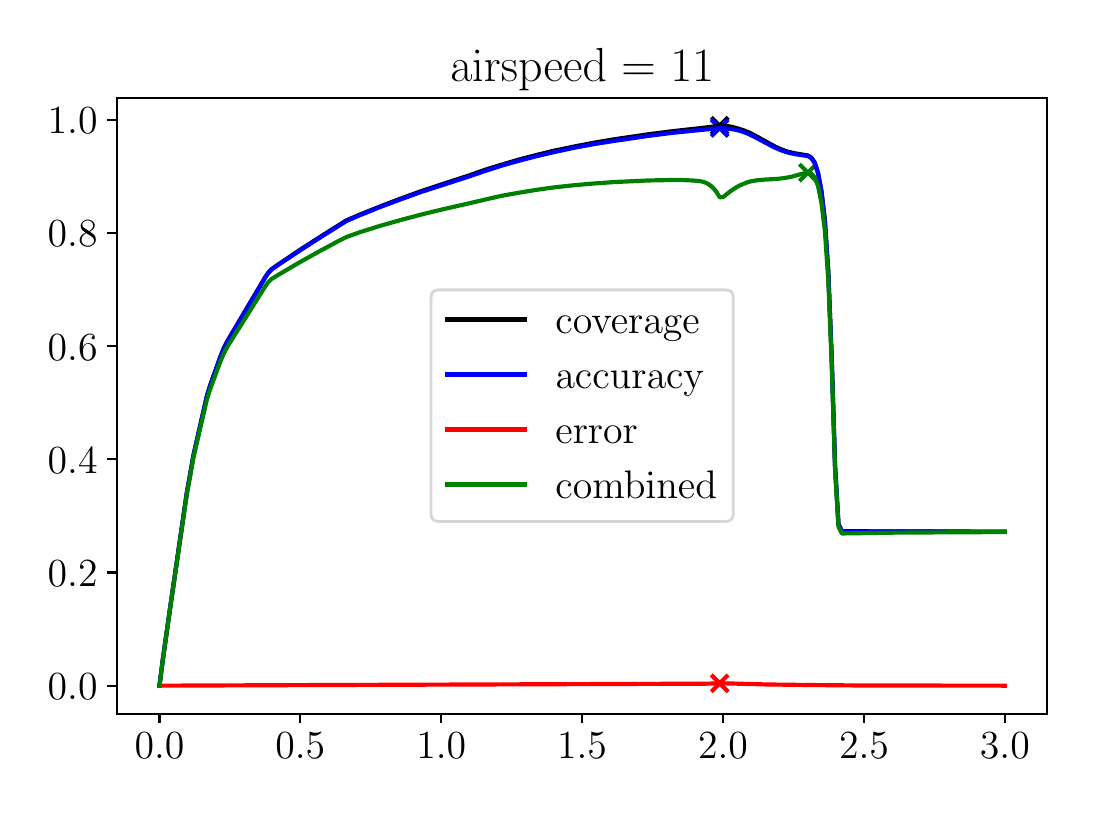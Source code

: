 \begingroup%
\makeatletter%
\begin{pgfpicture}%
\pgfpathrectangle{\pgfpointorigin}{\pgfqpoint{5.197in}{3.805in}}%
\pgfusepath{use as bounding box, clip}%
\begin{pgfscope}%
\pgfsetbuttcap%
\pgfsetmiterjoin%
\definecolor{currentfill}{rgb}{1.0,1.0,1.0}%
\pgfsetfillcolor{currentfill}%
\pgfsetlinewidth{0.0pt}%
\definecolor{currentstroke}{rgb}{1.0,1.0,1.0}%
\pgfsetstrokecolor{currentstroke}%
\pgfsetdash{}{0pt}%
\pgfpathmoveto{\pgfqpoint{0.0in}{0.0in}}%
\pgfpathlineto{\pgfqpoint{5.197in}{0.0in}}%
\pgfpathlineto{\pgfqpoint{5.197in}{3.805in}}%
\pgfpathlineto{\pgfqpoint{0.0in}{3.805in}}%
\pgfpathclose%
\pgfusepath{fill}%
\end{pgfscope}%
\begin{pgfscope}%
\pgfsetbuttcap%
\pgfsetmiterjoin%
\definecolor{currentfill}{rgb}{1.0,1.0,1.0}%
\pgfsetfillcolor{currentfill}%
\pgfsetlinewidth{0.0pt}%
\definecolor{currentstroke}{rgb}{0.0,0.0,0.0}%
\pgfsetstrokecolor{currentstroke}%
\pgfsetstrokeopacity{0.0}%
\pgfsetdash{}{0pt}%
\pgfpathmoveto{\pgfqpoint{0.447in}{0.375in}}%
\pgfpathlineto{\pgfqpoint{5.097in}{0.375in}}%
\pgfpathlineto{\pgfqpoint{5.097in}{3.455in}}%
\pgfpathlineto{\pgfqpoint{0.447in}{3.455in}}%
\pgfpathclose%
\pgfusepath{fill}%
\end{pgfscope}%
\begin{pgfscope}%
\pgfpathrectangle{\pgfqpoint{0.447in}{0.375in}}{\pgfqpoint{4.65in}{3.08in}}%
\pgfusepath{clip}%
\pgfsetbuttcap%
\pgfsetroundjoin%
\definecolor{currentfill}{rgb}{0.0,0.0,0.0}%
\pgfsetfillcolor{currentfill}%
\pgfsetlinewidth{1.506pt}%
\definecolor{currentstroke}{rgb}{0.0,0.0,0.0}%
\pgfsetstrokecolor{currentstroke}%
\pgfsetdash{}{0pt}%
\pgfsys@defobject{currentmarker}{\pgfqpoint{-0.042in}{-0.042in}}{\pgfqpoint{0.042in}{0.042in}}{%
\pgfpathmoveto{\pgfqpoint{-0.042in}{-0.042in}}%
\pgfpathlineto{\pgfqpoint{0.042in}{0.042in}}%
\pgfpathmoveto{\pgfqpoint{-0.042in}{0.042in}}%
\pgfpathlineto{\pgfqpoint{0.042in}{-0.042in}}%
\pgfusepath{stroke,fill}%
}%
\begin{pgfscope}%
\pgfsys@transformshift{3.46in}{3.315in}%
\pgfsys@useobject{currentmarker}{}%
\end{pgfscope}%
\end{pgfscope}%
\begin{pgfscope}%
\pgfpathrectangle{\pgfqpoint{0.447in}{0.375in}}{\pgfqpoint{4.65in}{3.08in}}%
\pgfusepath{clip}%
\pgfsetbuttcap%
\pgfsetroundjoin%
\definecolor{currentfill}{rgb}{0.0,0.0,1.0}%
\pgfsetfillcolor{currentfill}%
\pgfsetlinewidth{1.506pt}%
\definecolor{currentstroke}{rgb}{0.0,0.0,1.0}%
\pgfsetstrokecolor{currentstroke}%
\pgfsetdash{}{0pt}%
\pgfsys@defobject{currentmarker}{\pgfqpoint{-0.042in}{-0.042in}}{\pgfqpoint{0.042in}{0.042in}}{%
\pgfpathmoveto{\pgfqpoint{-0.042in}{-0.042in}}%
\pgfpathlineto{\pgfqpoint{0.042in}{0.042in}}%
\pgfpathmoveto{\pgfqpoint{-0.042in}{0.042in}}%
\pgfpathlineto{\pgfqpoint{0.042in}{-0.042in}}%
\pgfusepath{stroke,fill}%
}%
\begin{pgfscope}%
\pgfsys@transformshift{3.46in}{3.303in}%
\pgfsys@useobject{currentmarker}{}%
\end{pgfscope}%
\end{pgfscope}%
\begin{pgfscope}%
\pgfpathrectangle{\pgfqpoint{0.447in}{0.375in}}{\pgfqpoint{4.65in}{3.08in}}%
\pgfusepath{clip}%
\pgfsetbuttcap%
\pgfsetroundjoin%
\definecolor{currentfill}{rgb}{1.0,0.0,0.0}%
\pgfsetfillcolor{currentfill}%
\pgfsetlinewidth{1.506pt}%
\definecolor{currentstroke}{rgb}{1.0,0.0,0.0}%
\pgfsetstrokecolor{currentstroke}%
\pgfsetdash{}{0pt}%
\pgfsys@defobject{currentmarker}{\pgfqpoint{-0.042in}{-0.042in}}{\pgfqpoint{0.042in}{0.042in}}{%
\pgfpathmoveto{\pgfqpoint{-0.042in}{-0.042in}}%
\pgfpathlineto{\pgfqpoint{0.042in}{0.042in}}%
\pgfpathmoveto{\pgfqpoint{-0.042in}{0.042in}}%
\pgfpathlineto{\pgfqpoint{0.042in}{-0.042in}}%
\pgfusepath{stroke,fill}%
}%
\begin{pgfscope}%
\pgfsys@transformshift{3.46in}{0.527in}%
\pgfsys@useobject{currentmarker}{}%
\end{pgfscope}%
\end{pgfscope}%
\begin{pgfscope}%
\pgfpathrectangle{\pgfqpoint{0.447in}{0.375in}}{\pgfqpoint{4.65in}{3.08in}}%
\pgfusepath{clip}%
\pgfsetbuttcap%
\pgfsetroundjoin%
\definecolor{currentfill}{rgb}{0.0,0.502,0.0}%
\pgfsetfillcolor{currentfill}%
\pgfsetlinewidth{1.506pt}%
\definecolor{currentstroke}{rgb}{0.0,0.502,0.0}%
\pgfsetstrokecolor{currentstroke}%
\pgfsetdash{}{0pt}%
\pgfsys@defobject{currentmarker}{\pgfqpoint{-0.042in}{-0.042in}}{\pgfqpoint{0.042in}{0.042in}}{%
\pgfpathmoveto{\pgfqpoint{-0.042in}{-0.042in}}%
\pgfpathlineto{\pgfqpoint{0.042in}{0.042in}}%
\pgfpathmoveto{\pgfqpoint{-0.042in}{0.042in}}%
\pgfpathlineto{\pgfqpoint{0.042in}{-0.042in}}%
\pgfusepath{stroke,fill}%
}%
\begin{pgfscope}%
\pgfsys@transformshift{3.901in}{3.08in}%
\pgfsys@useobject{currentmarker}{}%
\end{pgfscope}%
\end{pgfscope}%
\begin{pgfscope}%
\pgfsetbuttcap%
\pgfsetroundjoin%
\definecolor{currentfill}{rgb}{0.0,0.0,0.0}%
\pgfsetfillcolor{currentfill}%
\pgfsetlinewidth{0.803pt}%
\definecolor{currentstroke}{rgb}{0.0,0.0,0.0}%
\pgfsetstrokecolor{currentstroke}%
\pgfsetdash{}{0pt}%
\pgfsys@defobject{currentmarker}{\pgfqpoint{0.0in}{-0.049in}}{\pgfqpoint{0.0in}{0.0in}}{%
\pgfpathmoveto{\pgfqpoint{0.0in}{0.0in}}%
\pgfpathlineto{\pgfqpoint{0.0in}{-0.049in}}%
\pgfusepath{stroke,fill}%
}%
\begin{pgfscope}%
\pgfsys@transformshift{0.659in}{0.375in}%
\pgfsys@useobject{currentmarker}{}%
\end{pgfscope}%
\end{pgfscope}%
\begin{pgfscope}%
\definecolor{textcolor}{rgb}{0.0,0.0,0.0}%
\pgfsetstrokecolor{textcolor}%
\pgfsetfillcolor{textcolor}%
\pgftext[x=0.659in,y=0.278in,,top]{\color{textcolor}\rmfamily\fontsize{14.0}{16.8}\selectfont \(\displaystyle {0.0}\)}%
\end{pgfscope}%
\begin{pgfscope}%
\pgfsetbuttcap%
\pgfsetroundjoin%
\definecolor{currentfill}{rgb}{0.0,0.0,0.0}%
\pgfsetfillcolor{currentfill}%
\pgfsetlinewidth{0.803pt}%
\definecolor{currentstroke}{rgb}{0.0,0.0,0.0}%
\pgfsetstrokecolor{currentstroke}%
\pgfsetdash{}{0pt}%
\pgfsys@defobject{currentmarker}{\pgfqpoint{0.0in}{-0.049in}}{\pgfqpoint{0.0in}{0.0in}}{%
\pgfpathmoveto{\pgfqpoint{0.0in}{0.0in}}%
\pgfpathlineto{\pgfqpoint{0.0in}{-0.049in}}%
\pgfusepath{stroke,fill}%
}%
\begin{pgfscope}%
\pgfsys@transformshift{1.363in}{0.375in}%
\pgfsys@useobject{currentmarker}{}%
\end{pgfscope}%
\end{pgfscope}%
\begin{pgfscope}%
\definecolor{textcolor}{rgb}{0.0,0.0,0.0}%
\pgfsetstrokecolor{textcolor}%
\pgfsetfillcolor{textcolor}%
\pgftext[x=1.363in,y=0.278in,,top]{\color{textcolor}\rmfamily\fontsize{14.0}{16.8}\selectfont \(\displaystyle {0.5}\)}%
\end{pgfscope}%
\begin{pgfscope}%
\pgfsetbuttcap%
\pgfsetroundjoin%
\definecolor{currentfill}{rgb}{0.0,0.0,0.0}%
\pgfsetfillcolor{currentfill}%
\pgfsetlinewidth{0.803pt}%
\definecolor{currentstroke}{rgb}{0.0,0.0,0.0}%
\pgfsetstrokecolor{currentstroke}%
\pgfsetdash{}{0pt}%
\pgfsys@defobject{currentmarker}{\pgfqpoint{0.0in}{-0.049in}}{\pgfqpoint{0.0in}{0.0in}}{%
\pgfpathmoveto{\pgfqpoint{0.0in}{0.0in}}%
\pgfpathlineto{\pgfqpoint{0.0in}{-0.049in}}%
\pgfusepath{stroke,fill}%
}%
\begin{pgfscope}%
\pgfsys@transformshift{2.068in}{0.375in}%
\pgfsys@useobject{currentmarker}{}%
\end{pgfscope}%
\end{pgfscope}%
\begin{pgfscope}%
\definecolor{textcolor}{rgb}{0.0,0.0,0.0}%
\pgfsetstrokecolor{textcolor}%
\pgfsetfillcolor{textcolor}%
\pgftext[x=2.068in,y=0.278in,,top]{\color{textcolor}\rmfamily\fontsize{14.0}{16.8}\selectfont \(\displaystyle {1.0}\)}%
\end{pgfscope}%
\begin{pgfscope}%
\pgfsetbuttcap%
\pgfsetroundjoin%
\definecolor{currentfill}{rgb}{0.0,0.0,0.0}%
\pgfsetfillcolor{currentfill}%
\pgfsetlinewidth{0.803pt}%
\definecolor{currentstroke}{rgb}{0.0,0.0,0.0}%
\pgfsetstrokecolor{currentstroke}%
\pgfsetdash{}{0pt}%
\pgfsys@defobject{currentmarker}{\pgfqpoint{0.0in}{-0.049in}}{\pgfqpoint{0.0in}{0.0in}}{%
\pgfpathmoveto{\pgfqpoint{0.0in}{0.0in}}%
\pgfpathlineto{\pgfqpoint{0.0in}{-0.049in}}%
\pgfusepath{stroke,fill}%
}%
\begin{pgfscope}%
\pgfsys@transformshift{2.772in}{0.375in}%
\pgfsys@useobject{currentmarker}{}%
\end{pgfscope}%
\end{pgfscope}%
\begin{pgfscope}%
\definecolor{textcolor}{rgb}{0.0,0.0,0.0}%
\pgfsetstrokecolor{textcolor}%
\pgfsetfillcolor{textcolor}%
\pgftext[x=2.772in,y=0.278in,,top]{\color{textcolor}\rmfamily\fontsize{14.0}{16.8}\selectfont \(\displaystyle {1.5}\)}%
\end{pgfscope}%
\begin{pgfscope}%
\pgfsetbuttcap%
\pgfsetroundjoin%
\definecolor{currentfill}{rgb}{0.0,0.0,0.0}%
\pgfsetfillcolor{currentfill}%
\pgfsetlinewidth{0.803pt}%
\definecolor{currentstroke}{rgb}{0.0,0.0,0.0}%
\pgfsetstrokecolor{currentstroke}%
\pgfsetdash{}{0pt}%
\pgfsys@defobject{currentmarker}{\pgfqpoint{0.0in}{-0.049in}}{\pgfqpoint{0.0in}{0.0in}}{%
\pgfpathmoveto{\pgfqpoint{0.0in}{0.0in}}%
\pgfpathlineto{\pgfqpoint{0.0in}{-0.049in}}%
\pgfusepath{stroke,fill}%
}%
\begin{pgfscope}%
\pgfsys@transformshift{3.477in}{0.375in}%
\pgfsys@useobject{currentmarker}{}%
\end{pgfscope}%
\end{pgfscope}%
\begin{pgfscope}%
\definecolor{textcolor}{rgb}{0.0,0.0,0.0}%
\pgfsetstrokecolor{textcolor}%
\pgfsetfillcolor{textcolor}%
\pgftext[x=3.477in,y=0.278in,,top]{\color{textcolor}\rmfamily\fontsize{14.0}{16.8}\selectfont \(\displaystyle {2.0}\)}%
\end{pgfscope}%
\begin{pgfscope}%
\pgfsetbuttcap%
\pgfsetroundjoin%
\definecolor{currentfill}{rgb}{0.0,0.0,0.0}%
\pgfsetfillcolor{currentfill}%
\pgfsetlinewidth{0.803pt}%
\definecolor{currentstroke}{rgb}{0.0,0.0,0.0}%
\pgfsetstrokecolor{currentstroke}%
\pgfsetdash{}{0pt}%
\pgfsys@defobject{currentmarker}{\pgfqpoint{0.0in}{-0.049in}}{\pgfqpoint{0.0in}{0.0in}}{%
\pgfpathmoveto{\pgfqpoint{0.0in}{0.0in}}%
\pgfpathlineto{\pgfqpoint{0.0in}{-0.049in}}%
\pgfusepath{stroke,fill}%
}%
\begin{pgfscope}%
\pgfsys@transformshift{4.182in}{0.375in}%
\pgfsys@useobject{currentmarker}{}%
\end{pgfscope}%
\end{pgfscope}%
\begin{pgfscope}%
\definecolor{textcolor}{rgb}{0.0,0.0,0.0}%
\pgfsetstrokecolor{textcolor}%
\pgfsetfillcolor{textcolor}%
\pgftext[x=4.182in,y=0.278in,,top]{\color{textcolor}\rmfamily\fontsize{14.0}{16.8}\selectfont \(\displaystyle {2.5}\)}%
\end{pgfscope}%
\begin{pgfscope}%
\pgfsetbuttcap%
\pgfsetroundjoin%
\definecolor{currentfill}{rgb}{0.0,0.0,0.0}%
\pgfsetfillcolor{currentfill}%
\pgfsetlinewidth{0.803pt}%
\definecolor{currentstroke}{rgb}{0.0,0.0,0.0}%
\pgfsetstrokecolor{currentstroke}%
\pgfsetdash{}{0pt}%
\pgfsys@defobject{currentmarker}{\pgfqpoint{0.0in}{-0.049in}}{\pgfqpoint{0.0in}{0.0in}}{%
\pgfpathmoveto{\pgfqpoint{0.0in}{0.0in}}%
\pgfpathlineto{\pgfqpoint{0.0in}{-0.049in}}%
\pgfusepath{stroke,fill}%
}%
\begin{pgfscope}%
\pgfsys@transformshift{4.886in}{0.375in}%
\pgfsys@useobject{currentmarker}{}%
\end{pgfscope}%
\end{pgfscope}%
\begin{pgfscope}%
\definecolor{textcolor}{rgb}{0.0,0.0,0.0}%
\pgfsetstrokecolor{textcolor}%
\pgfsetfillcolor{textcolor}%
\pgftext[x=4.886in,y=0.278in,,top]{\color{textcolor}\rmfamily\fontsize{14.0}{16.8}\selectfont \(\displaystyle {3.0}\)}%
\end{pgfscope}%
\begin{pgfscope}%
\pgfsetbuttcap%
\pgfsetroundjoin%
\definecolor{currentfill}{rgb}{0.0,0.0,0.0}%
\pgfsetfillcolor{currentfill}%
\pgfsetlinewidth{0.803pt}%
\definecolor{currentstroke}{rgb}{0.0,0.0,0.0}%
\pgfsetstrokecolor{currentstroke}%
\pgfsetdash{}{0pt}%
\pgfsys@defobject{currentmarker}{\pgfqpoint{-0.049in}{0.0in}}{\pgfqpoint{-0.0in}{0.0in}}{%
\pgfpathmoveto{\pgfqpoint{-0.0in}{0.0in}}%
\pgfpathlineto{\pgfqpoint{-0.049in}{0.0in}}%
\pgfusepath{stroke,fill}%
}%
\begin{pgfscope}%
\pgfsys@transformshift{0.447in}{0.515in}%
\pgfsys@useobject{currentmarker}{}%
\end{pgfscope}%
\end{pgfscope}%
\begin{pgfscope}%
\definecolor{textcolor}{rgb}{0.0,0.0,0.0}%
\pgfsetstrokecolor{textcolor}%
\pgfsetfillcolor{textcolor}%
\pgftext[x=0.1in, y=0.446in, left, base]{\color{textcolor}\rmfamily\fontsize{14.0}{16.8}\selectfont \(\displaystyle {0.0}\)}%
\end{pgfscope}%
\begin{pgfscope}%
\pgfsetbuttcap%
\pgfsetroundjoin%
\definecolor{currentfill}{rgb}{0.0,0.0,0.0}%
\pgfsetfillcolor{currentfill}%
\pgfsetlinewidth{0.803pt}%
\definecolor{currentstroke}{rgb}{0.0,0.0,0.0}%
\pgfsetstrokecolor{currentstroke}%
\pgfsetdash{}{0pt}%
\pgfsys@defobject{currentmarker}{\pgfqpoint{-0.049in}{0.0in}}{\pgfqpoint{-0.0in}{0.0in}}{%
\pgfpathmoveto{\pgfqpoint{-0.0in}{0.0in}}%
\pgfpathlineto{\pgfqpoint{-0.049in}{0.0in}}%
\pgfusepath{stroke,fill}%
}%
\begin{pgfscope}%
\pgfsys@transformshift{0.447in}{1.081in}%
\pgfsys@useobject{currentmarker}{}%
\end{pgfscope}%
\end{pgfscope}%
\begin{pgfscope}%
\definecolor{textcolor}{rgb}{0.0,0.0,0.0}%
\pgfsetstrokecolor{textcolor}%
\pgfsetfillcolor{textcolor}%
\pgftext[x=0.1in, y=1.011in, left, base]{\color{textcolor}\rmfamily\fontsize{14.0}{16.8}\selectfont \(\displaystyle {0.2}\)}%
\end{pgfscope}%
\begin{pgfscope}%
\pgfsetbuttcap%
\pgfsetroundjoin%
\definecolor{currentfill}{rgb}{0.0,0.0,0.0}%
\pgfsetfillcolor{currentfill}%
\pgfsetlinewidth{0.803pt}%
\definecolor{currentstroke}{rgb}{0.0,0.0,0.0}%
\pgfsetstrokecolor{currentstroke}%
\pgfsetdash{}{0pt}%
\pgfsys@defobject{currentmarker}{\pgfqpoint{-0.049in}{0.0in}}{\pgfqpoint{-0.0in}{0.0in}}{%
\pgfpathmoveto{\pgfqpoint{-0.0in}{0.0in}}%
\pgfpathlineto{\pgfqpoint{-0.049in}{0.0in}}%
\pgfusepath{stroke,fill}%
}%
\begin{pgfscope}%
\pgfsys@transformshift{0.447in}{1.647in}%
\pgfsys@useobject{currentmarker}{}%
\end{pgfscope}%
\end{pgfscope}%
\begin{pgfscope}%
\definecolor{textcolor}{rgb}{0.0,0.0,0.0}%
\pgfsetstrokecolor{textcolor}%
\pgfsetfillcolor{textcolor}%
\pgftext[x=0.1in, y=1.577in, left, base]{\color{textcolor}\rmfamily\fontsize{14.0}{16.8}\selectfont \(\displaystyle {0.4}\)}%
\end{pgfscope}%
\begin{pgfscope}%
\pgfsetbuttcap%
\pgfsetroundjoin%
\definecolor{currentfill}{rgb}{0.0,0.0,0.0}%
\pgfsetfillcolor{currentfill}%
\pgfsetlinewidth{0.803pt}%
\definecolor{currentstroke}{rgb}{0.0,0.0,0.0}%
\pgfsetstrokecolor{currentstroke}%
\pgfsetdash{}{0pt}%
\pgfsys@defobject{currentmarker}{\pgfqpoint{-0.049in}{0.0in}}{\pgfqpoint{-0.0in}{0.0in}}{%
\pgfpathmoveto{\pgfqpoint{-0.0in}{0.0in}}%
\pgfpathlineto{\pgfqpoint{-0.049in}{0.0in}}%
\pgfusepath{stroke,fill}%
}%
\begin{pgfscope}%
\pgfsys@transformshift{0.447in}{2.212in}%
\pgfsys@useobject{currentmarker}{}%
\end{pgfscope}%
\end{pgfscope}%
\begin{pgfscope}%
\definecolor{textcolor}{rgb}{0.0,0.0,0.0}%
\pgfsetstrokecolor{textcolor}%
\pgfsetfillcolor{textcolor}%
\pgftext[x=0.1in, y=2.143in, left, base]{\color{textcolor}\rmfamily\fontsize{14.0}{16.8}\selectfont \(\displaystyle {0.6}\)}%
\end{pgfscope}%
\begin{pgfscope}%
\pgfsetbuttcap%
\pgfsetroundjoin%
\definecolor{currentfill}{rgb}{0.0,0.0,0.0}%
\pgfsetfillcolor{currentfill}%
\pgfsetlinewidth{0.803pt}%
\definecolor{currentstroke}{rgb}{0.0,0.0,0.0}%
\pgfsetstrokecolor{currentstroke}%
\pgfsetdash{}{0pt}%
\pgfsys@defobject{currentmarker}{\pgfqpoint{-0.049in}{0.0in}}{\pgfqpoint{-0.0in}{0.0in}}{%
\pgfpathmoveto{\pgfqpoint{-0.0in}{0.0in}}%
\pgfpathlineto{\pgfqpoint{-0.049in}{0.0in}}%
\pgfusepath{stroke,fill}%
}%
\begin{pgfscope}%
\pgfsys@transformshift{0.447in}{2.778in}%
\pgfsys@useobject{currentmarker}{}%
\end{pgfscope}%
\end{pgfscope}%
\begin{pgfscope}%
\definecolor{textcolor}{rgb}{0.0,0.0,0.0}%
\pgfsetstrokecolor{textcolor}%
\pgfsetfillcolor{textcolor}%
\pgftext[x=0.1in, y=2.709in, left, base]{\color{textcolor}\rmfamily\fontsize{14.0}{16.8}\selectfont \(\displaystyle {0.8}\)}%
\end{pgfscope}%
\begin{pgfscope}%
\pgfsetbuttcap%
\pgfsetroundjoin%
\definecolor{currentfill}{rgb}{0.0,0.0,0.0}%
\pgfsetfillcolor{currentfill}%
\pgfsetlinewidth{0.803pt}%
\definecolor{currentstroke}{rgb}{0.0,0.0,0.0}%
\pgfsetstrokecolor{currentstroke}%
\pgfsetdash{}{0pt}%
\pgfsys@defobject{currentmarker}{\pgfqpoint{-0.049in}{0.0in}}{\pgfqpoint{-0.0in}{0.0in}}{%
\pgfpathmoveto{\pgfqpoint{-0.0in}{0.0in}}%
\pgfpathlineto{\pgfqpoint{-0.049in}{0.0in}}%
\pgfusepath{stroke,fill}%
}%
\begin{pgfscope}%
\pgfsys@transformshift{0.447in}{3.344in}%
\pgfsys@useobject{currentmarker}{}%
\end{pgfscope}%
\end{pgfscope}%
\begin{pgfscope}%
\definecolor{textcolor}{rgb}{0.0,0.0,0.0}%
\pgfsetstrokecolor{textcolor}%
\pgfsetfillcolor{textcolor}%
\pgftext[x=0.1in, y=3.275in, left, base]{\color{textcolor}\rmfamily\fontsize{14.0}{16.8}\selectfont \(\displaystyle {1.0}\)}%
\end{pgfscope}%
\begin{pgfscope}%
\pgfpathrectangle{\pgfqpoint{0.447in}{0.375in}}{\pgfqpoint{4.65in}{3.08in}}%
\pgfusepath{clip}%
\pgfsetrectcap%
\pgfsetroundjoin%
\pgfsetlinewidth{1.506pt}%
\definecolor{currentstroke}{rgb}{0.0,0.0,0.0}%
\pgfsetstrokecolor{currentstroke}%
\pgfsetdash{}{0pt}%
\pgfpathmoveto{\pgfqpoint{0.659in}{0.515in}}%
\pgfpathlineto{\pgfqpoint{0.676in}{0.647in}}%
\pgfpathlineto{\pgfqpoint{0.71in}{0.888in}}%
\pgfpathlineto{\pgfqpoint{0.795in}{1.475in}}%
\pgfpathlineto{\pgfqpoint{0.829in}{1.667in}}%
\pgfpathlineto{\pgfqpoint{0.896in}{1.963in}}%
\pgfpathlineto{\pgfqpoint{0.913in}{2.018in}}%
\pgfpathlineto{\pgfqpoint{0.964in}{2.161in}}%
\pgfpathlineto{\pgfqpoint{0.981in}{2.203in}}%
\pgfpathlineto{\pgfqpoint{0.998in}{2.237in}}%
\pgfpathlineto{\pgfqpoint{1.185in}{2.553in}}%
\pgfpathlineto{\pgfqpoint{1.202in}{2.579in}}%
\pgfpathlineto{\pgfqpoint{1.219in}{2.597in}}%
\pgfpathlineto{\pgfqpoint{1.253in}{2.621in}}%
\pgfpathlineto{\pgfqpoint{1.372in}{2.701in}}%
\pgfpathlineto{\pgfqpoint{1.491in}{2.777in}}%
\pgfpathlineto{\pgfqpoint{1.593in}{2.841in}}%
\pgfpathlineto{\pgfqpoint{1.66in}{2.87in}}%
\pgfpathlineto{\pgfqpoint{1.762in}{2.911in}}%
\pgfpathlineto{\pgfqpoint{1.864in}{2.95in}}%
\pgfpathlineto{\pgfqpoint{1.966in}{2.987in}}%
\pgfpathlineto{\pgfqpoint{2.068in}{3.021in}}%
\pgfpathlineto{\pgfqpoint{2.204in}{3.065in}}%
\pgfpathlineto{\pgfqpoint{2.289in}{3.095in}}%
\pgfpathlineto{\pgfqpoint{2.373in}{3.121in}}%
\pgfpathlineto{\pgfqpoint{2.458in}{3.146in}}%
\pgfpathlineto{\pgfqpoint{2.543in}{3.168in}}%
\pgfpathlineto{\pgfqpoint{2.628in}{3.189in}}%
\pgfpathlineto{\pgfqpoint{2.73in}{3.21in}}%
\pgfpathlineto{\pgfqpoint{2.832in}{3.23in}}%
\pgfpathlineto{\pgfqpoint{2.934in}{3.247in}}%
\pgfpathlineto{\pgfqpoint{3.104in}{3.272in}}%
\pgfpathlineto{\pgfqpoint{3.222in}{3.287in}}%
\pgfpathlineto{\pgfqpoint{3.358in}{3.302in}}%
\pgfpathlineto{\pgfqpoint{3.426in}{3.31in}}%
\pgfpathlineto{\pgfqpoint{3.46in}{3.315in}}%
\pgfpathlineto{\pgfqpoint{3.477in}{3.315in}}%
\pgfpathlineto{\pgfqpoint{3.511in}{3.311in}}%
\pgfpathlineto{\pgfqpoint{3.545in}{3.303in}}%
\pgfpathlineto{\pgfqpoint{3.579in}{3.292in}}%
\pgfpathlineto{\pgfqpoint{3.613in}{3.278in}}%
\pgfpathlineto{\pgfqpoint{3.647in}{3.26in}}%
\pgfpathlineto{\pgfqpoint{3.732in}{3.213in}}%
\pgfpathlineto{\pgfqpoint{3.766in}{3.197in}}%
\pgfpathlineto{\pgfqpoint{3.8in}{3.185in}}%
\pgfpathlineto{\pgfqpoint{3.834in}{3.177in}}%
\pgfpathlineto{\pgfqpoint{3.901in}{3.166in}}%
\pgfpathlineto{\pgfqpoint{3.918in}{3.156in}}%
\pgfpathlineto{\pgfqpoint{3.935in}{3.131in}}%
\pgfpathlineto{\pgfqpoint{3.952in}{3.079in}}%
\pgfpathlineto{\pgfqpoint{3.969in}{2.987in}}%
\pgfpathlineto{\pgfqpoint{3.986in}{2.84in}}%
\pgfpathlineto{\pgfqpoint{4.003in}{2.585in}}%
\pgfpathlineto{\pgfqpoint{4.02in}{2.158in}}%
\pgfpathlineto{\pgfqpoint{4.037in}{1.612in}}%
\pgfpathlineto{\pgfqpoint{4.054in}{1.323in}}%
\pgfpathlineto{\pgfqpoint{4.071in}{1.287in}}%
\pgfpathlineto{\pgfqpoint{4.886in}{1.285in}}%
\pgfpathlineto{\pgfqpoint{4.886in}{1.285in}}%
\pgfusepath{stroke}%
\end{pgfscope}%
\begin{pgfscope}%
\pgfpathrectangle{\pgfqpoint{0.447in}{0.375in}}{\pgfqpoint{4.65in}{3.08in}}%
\pgfusepath{clip}%
\pgfsetrectcap%
\pgfsetroundjoin%
\pgfsetlinewidth{1.506pt}%
\definecolor{currentstroke}{rgb}{0.0,0.0,1.0}%
\pgfsetstrokecolor{currentstroke}%
\pgfsetdash{}{0pt}%
\pgfpathmoveto{\pgfqpoint{0.659in}{0.515in}}%
\pgfpathlineto{\pgfqpoint{0.676in}{0.647in}}%
\pgfpathlineto{\pgfqpoint{0.71in}{0.888in}}%
\pgfpathlineto{\pgfqpoint{0.795in}{1.474in}}%
\pgfpathlineto{\pgfqpoint{0.829in}{1.666in}}%
\pgfpathlineto{\pgfqpoint{0.896in}{1.962in}}%
\pgfpathlineto{\pgfqpoint{0.913in}{2.017in}}%
\pgfpathlineto{\pgfqpoint{0.964in}{2.16in}}%
\pgfpathlineto{\pgfqpoint{0.981in}{2.202in}}%
\pgfpathlineto{\pgfqpoint{0.998in}{2.235in}}%
\pgfpathlineto{\pgfqpoint{1.185in}{2.551in}}%
\pgfpathlineto{\pgfqpoint{1.202in}{2.577in}}%
\pgfpathlineto{\pgfqpoint{1.219in}{2.595in}}%
\pgfpathlineto{\pgfqpoint{1.253in}{2.619in}}%
\pgfpathlineto{\pgfqpoint{1.372in}{2.698in}}%
\pgfpathlineto{\pgfqpoint{1.491in}{2.774in}}%
\pgfpathlineto{\pgfqpoint{1.593in}{2.838in}}%
\pgfpathlineto{\pgfqpoint{1.66in}{2.867in}}%
\pgfpathlineto{\pgfqpoint{1.762in}{2.908in}}%
\pgfpathlineto{\pgfqpoint{1.864in}{2.946in}}%
\pgfpathlineto{\pgfqpoint{1.966in}{2.983in}}%
\pgfpathlineto{\pgfqpoint{2.068in}{3.016in}}%
\pgfpathlineto{\pgfqpoint{2.204in}{3.06in}}%
\pgfpathlineto{\pgfqpoint{2.289in}{3.089in}}%
\pgfpathlineto{\pgfqpoint{2.373in}{3.116in}}%
\pgfpathlineto{\pgfqpoint{2.458in}{3.14in}}%
\pgfpathlineto{\pgfqpoint{2.543in}{3.162in}}%
\pgfpathlineto{\pgfqpoint{2.628in}{3.182in}}%
\pgfpathlineto{\pgfqpoint{2.73in}{3.204in}}%
\pgfpathlineto{\pgfqpoint{2.832in}{3.223in}}%
\pgfpathlineto{\pgfqpoint{2.934in}{3.239in}}%
\pgfpathlineto{\pgfqpoint{3.104in}{3.264in}}%
\pgfpathlineto{\pgfqpoint{3.222in}{3.279in}}%
\pgfpathlineto{\pgfqpoint{3.341in}{3.291in}}%
\pgfpathlineto{\pgfqpoint{3.46in}{3.303in}}%
\pgfpathlineto{\pgfqpoint{3.494in}{3.301in}}%
\pgfpathlineto{\pgfqpoint{3.528in}{3.297in}}%
\pgfpathlineto{\pgfqpoint{3.562in}{3.289in}}%
\pgfpathlineto{\pgfqpoint{3.596in}{3.277in}}%
\pgfpathlineto{\pgfqpoint{3.63in}{3.261in}}%
\pgfpathlineto{\pgfqpoint{3.681in}{3.234in}}%
\pgfpathlineto{\pgfqpoint{3.732in}{3.207in}}%
\pgfpathlineto{\pgfqpoint{3.766in}{3.192in}}%
\pgfpathlineto{\pgfqpoint{3.8in}{3.181in}}%
\pgfpathlineto{\pgfqpoint{3.834in}{3.173in}}%
\pgfpathlineto{\pgfqpoint{3.901in}{3.163in}}%
\pgfpathlineto{\pgfqpoint{3.918in}{3.153in}}%
\pgfpathlineto{\pgfqpoint{3.935in}{3.128in}}%
\pgfpathlineto{\pgfqpoint{3.952in}{3.076in}}%
\pgfpathlineto{\pgfqpoint{3.969in}{2.985in}}%
\pgfpathlineto{\pgfqpoint{3.986in}{2.838in}}%
\pgfpathlineto{\pgfqpoint{4.003in}{2.584in}}%
\pgfpathlineto{\pgfqpoint{4.02in}{2.156in}}%
\pgfpathlineto{\pgfqpoint{4.037in}{1.61in}}%
\pgfpathlineto{\pgfqpoint{4.054in}{1.322in}}%
\pgfpathlineto{\pgfqpoint{4.071in}{1.286in}}%
\pgfpathlineto{\pgfqpoint{4.886in}{1.285in}}%
\pgfpathlineto{\pgfqpoint{4.886in}{1.285in}}%
\pgfusepath{stroke}%
\end{pgfscope}%
\begin{pgfscope}%
\pgfpathrectangle{\pgfqpoint{0.447in}{0.375in}}{\pgfqpoint{4.65in}{3.08in}}%
\pgfusepath{clip}%
\pgfsetrectcap%
\pgfsetroundjoin%
\pgfsetlinewidth{1.506pt}%
\definecolor{currentstroke}{rgb}{1.0,0.0,0.0}%
\pgfsetstrokecolor{currentstroke}%
\pgfsetdash{}{0pt}%
\pgfpathmoveto{\pgfqpoint{0.659in}{0.515in}}%
\pgfpathlineto{\pgfqpoint{1.423in}{0.518in}}%
\pgfpathlineto{\pgfqpoint{3.392in}{0.525in}}%
\pgfpathlineto{\pgfqpoint{3.443in}{0.526in}}%
\pgfpathlineto{\pgfqpoint{3.46in}{0.527in}}%
\pgfpathlineto{\pgfqpoint{3.511in}{0.526in}}%
\pgfpathlineto{\pgfqpoint{3.698in}{0.521in}}%
\pgfpathlineto{\pgfqpoint{3.935in}{0.518in}}%
\pgfpathlineto{\pgfqpoint{4.156in}{0.516in}}%
\pgfpathlineto{\pgfqpoint{4.886in}{0.515in}}%
\pgfpathlineto{\pgfqpoint{4.886in}{0.515in}}%
\pgfusepath{stroke}%
\end{pgfscope}%
\begin{pgfscope}%
\pgfpathrectangle{\pgfqpoint{0.447in}{0.375in}}{\pgfqpoint{4.65in}{3.08in}}%
\pgfusepath{clip}%
\pgfsetrectcap%
\pgfsetroundjoin%
\pgfsetlinewidth{1.506pt}%
\definecolor{currentstroke}{rgb}{0.0,0.502,0.0}%
\pgfsetstrokecolor{currentstroke}%
\pgfsetdash{}{0pt}%
\pgfpathmoveto{\pgfqpoint{0.659in}{0.515in}}%
\pgfpathlineto{\pgfqpoint{0.676in}{0.647in}}%
\pgfpathlineto{\pgfqpoint{0.71in}{0.887in}}%
\pgfpathlineto{\pgfqpoint{0.795in}{1.467in}}%
\pgfpathlineto{\pgfqpoint{0.829in}{1.656in}}%
\pgfpathlineto{\pgfqpoint{0.896in}{1.946in}}%
\pgfpathlineto{\pgfqpoint{0.913in}{1.999in}}%
\pgfpathlineto{\pgfqpoint{0.964in}{2.137in}}%
\pgfpathlineto{\pgfqpoint{0.981in}{2.177in}}%
\pgfpathlineto{\pgfqpoint{0.998in}{2.209in}}%
\pgfpathlineto{\pgfqpoint{1.185in}{2.507in}}%
\pgfpathlineto{\pgfqpoint{1.202in}{2.531in}}%
\pgfpathlineto{\pgfqpoint{1.219in}{2.548in}}%
\pgfpathlineto{\pgfqpoint{1.253in}{2.569in}}%
\pgfpathlineto{\pgfqpoint{1.355in}{2.629in}}%
\pgfpathlineto{\pgfqpoint{1.457in}{2.686in}}%
\pgfpathlineto{\pgfqpoint{1.559in}{2.741in}}%
\pgfpathlineto{\pgfqpoint{1.593in}{2.758in}}%
\pgfpathlineto{\pgfqpoint{1.66in}{2.782in}}%
\pgfpathlineto{\pgfqpoint{1.762in}{2.814in}}%
\pgfpathlineto{\pgfqpoint{1.864in}{2.843in}}%
\pgfpathlineto{\pgfqpoint{1.966in}{2.87in}}%
\pgfpathlineto{\pgfqpoint{2.068in}{2.895in}}%
\pgfpathlineto{\pgfqpoint{2.204in}{2.926in}}%
\pgfpathlineto{\pgfqpoint{2.289in}{2.946in}}%
\pgfpathlineto{\pgfqpoint{2.373in}{2.965in}}%
\pgfpathlineto{\pgfqpoint{2.458in}{2.98in}}%
\pgfpathlineto{\pgfqpoint{2.543in}{2.994in}}%
\pgfpathlineto{\pgfqpoint{2.628in}{3.006in}}%
\pgfpathlineto{\pgfqpoint{2.73in}{3.017in}}%
\pgfpathlineto{\pgfqpoint{2.832in}{3.026in}}%
\pgfpathlineto{\pgfqpoint{2.934in}{3.033in}}%
\pgfpathlineto{\pgfqpoint{3.104in}{3.041in}}%
\pgfpathlineto{\pgfqpoint{3.205in}{3.043in}}%
\pgfpathlineto{\pgfqpoint{3.273in}{3.043in}}%
\pgfpathlineto{\pgfqpoint{3.324in}{3.041in}}%
\pgfpathlineto{\pgfqpoint{3.358in}{3.038in}}%
\pgfpathlineto{\pgfqpoint{3.375in}{3.035in}}%
\pgfpathlineto{\pgfqpoint{3.392in}{3.029in}}%
\pgfpathlineto{\pgfqpoint{3.409in}{3.019in}}%
\pgfpathlineto{\pgfqpoint{3.426in}{3.005in}}%
\pgfpathlineto{\pgfqpoint{3.443in}{2.985in}}%
\pgfpathlineto{\pgfqpoint{3.46in}{2.957in}}%
\pgfpathlineto{\pgfqpoint{3.477in}{2.958in}}%
\pgfpathlineto{\pgfqpoint{3.511in}{2.985in}}%
\pgfpathlineto{\pgfqpoint{3.545in}{3.008in}}%
\pgfpathlineto{\pgfqpoint{3.562in}{3.017in}}%
\pgfpathlineto{\pgfqpoint{3.579in}{3.024in}}%
\pgfpathlineto{\pgfqpoint{3.596in}{3.031in}}%
\pgfpathlineto{\pgfqpoint{3.613in}{3.036in}}%
\pgfpathlineto{\pgfqpoint{3.647in}{3.042in}}%
\pgfpathlineto{\pgfqpoint{3.681in}{3.045in}}%
\pgfpathlineto{\pgfqpoint{3.749in}{3.049in}}%
\pgfpathlineto{\pgfqpoint{3.783in}{3.053in}}%
\pgfpathlineto{\pgfqpoint{3.817in}{3.059in}}%
\pgfpathlineto{\pgfqpoint{3.867in}{3.073in}}%
\pgfpathlineto{\pgfqpoint{3.884in}{3.077in}}%
\pgfpathlineto{\pgfqpoint{3.901in}{3.08in}}%
\pgfpathlineto{\pgfqpoint{3.918in}{3.076in}}%
\pgfpathlineto{\pgfqpoint{3.935in}{3.057in}}%
\pgfpathlineto{\pgfqpoint{3.952in}{3.012in}}%
\pgfpathlineto{\pgfqpoint{3.969in}{2.928in}}%
\pgfpathlineto{\pgfqpoint{3.986in}{2.789in}}%
\pgfpathlineto{\pgfqpoint{4.003in}{2.544in}}%
\pgfpathlineto{\pgfqpoint{4.02in}{2.127in}}%
\pgfpathlineto{\pgfqpoint{4.037in}{1.593in}}%
\pgfpathlineto{\pgfqpoint{4.054in}{1.31in}}%
\pgfpathlineto{\pgfqpoint{4.071in}{1.276in}}%
\pgfpathlineto{\pgfqpoint{4.326in}{1.28in}}%
\pgfpathlineto{\pgfqpoint{4.648in}{1.282in}}%
\pgfpathlineto{\pgfqpoint{4.886in}{1.283in}}%
\pgfpathlineto{\pgfqpoint{4.886in}{1.283in}}%
\pgfusepath{stroke}%
\end{pgfscope}%
\begin{pgfscope}%
\pgfsetrectcap%
\pgfsetmiterjoin%
\pgfsetlinewidth{0.803pt}%
\definecolor{currentstroke}{rgb}{0.0,0.0,0.0}%
\pgfsetstrokecolor{currentstroke}%
\pgfsetdash{}{0pt}%
\pgfpathmoveto{\pgfqpoint{0.447in}{0.375in}}%
\pgfpathlineto{\pgfqpoint{0.447in}{3.455in}}%
\pgfusepath{stroke}%
\end{pgfscope}%
\begin{pgfscope}%
\pgfsetrectcap%
\pgfsetmiterjoin%
\pgfsetlinewidth{0.803pt}%
\definecolor{currentstroke}{rgb}{0.0,0.0,0.0}%
\pgfsetstrokecolor{currentstroke}%
\pgfsetdash{}{0pt}%
\pgfpathmoveto{\pgfqpoint{5.097in}{0.375in}}%
\pgfpathlineto{\pgfqpoint{5.097in}{3.455in}}%
\pgfusepath{stroke}%
\end{pgfscope}%
\begin{pgfscope}%
\pgfsetrectcap%
\pgfsetmiterjoin%
\pgfsetlinewidth{0.803pt}%
\definecolor{currentstroke}{rgb}{0.0,0.0,0.0}%
\pgfsetstrokecolor{currentstroke}%
\pgfsetdash{}{0pt}%
\pgfpathmoveto{\pgfqpoint{0.447in}{0.375in}}%
\pgfpathlineto{\pgfqpoint{5.097in}{0.375in}}%
\pgfusepath{stroke}%
\end{pgfscope}%
\begin{pgfscope}%
\pgfsetrectcap%
\pgfsetmiterjoin%
\pgfsetlinewidth{0.803pt}%
\definecolor{currentstroke}{rgb}{0.0,0.0,0.0}%
\pgfsetstrokecolor{currentstroke}%
\pgfsetdash{}{0pt}%
\pgfpathmoveto{\pgfqpoint{0.447in}{3.455in}}%
\pgfpathlineto{\pgfqpoint{5.097in}{3.455in}}%
\pgfusepath{stroke}%
\end{pgfscope}%
\begin{pgfscope}%
\definecolor{textcolor}{rgb}{0.0,0.0,0.0}%
\pgfsetstrokecolor{textcolor}%
\pgfsetfillcolor{textcolor}%
\pgftext[x=2.772in,y=3.538in,,base]{\color{textcolor}\rmfamily\fontsize{16.8}{20.16}\selectfont airspeed = 11}%
\end{pgfscope}%
\begin{pgfscope}%
\pgfsetbuttcap%
\pgfsetmiterjoin%
\definecolor{currentfill}{rgb}{1.0,1.0,1.0}%
\pgfsetfillcolor{currentfill}%
\pgfsetfillopacity{0.8}%
\pgfsetlinewidth{1.004pt}%
\definecolor{currentstroke}{rgb}{0.8,0.8,0.8}%
\pgfsetstrokecolor{currentstroke}%
\pgfsetstrokeopacity{0.8}%
\pgfsetdash{}{0pt}%
\pgfpathmoveto{\pgfqpoint{2.056in}{1.336in}}%
\pgfpathlineto{\pgfqpoint{3.489in}{1.336in}}%
\pgfpathquadraticcurveto{\pgfqpoint{3.528in}{1.336in}}{\pgfqpoint{3.528in}{1.375in}}%
\pgfpathlineto{\pgfqpoint{3.528in}{2.455in}}%
\pgfpathquadraticcurveto{\pgfqpoint{3.528in}{2.494in}}{\pgfqpoint{3.489in}{2.494in}}%
\pgfpathlineto{\pgfqpoint{2.056in}{2.494in}}%
\pgfpathquadraticcurveto{\pgfqpoint{2.017in}{2.494in}}{\pgfqpoint{2.017in}{2.455in}}%
\pgfpathlineto{\pgfqpoint{2.017in}{1.375in}}%
\pgfpathquadraticcurveto{\pgfqpoint{2.017in}{1.336in}}{\pgfqpoint{2.056in}{1.336in}}%
\pgfpathclose%
\pgfusepath{stroke,fill}%
\end{pgfscope}%
\begin{pgfscope}%
\pgfsetrectcap%
\pgfsetroundjoin%
\pgfsetlinewidth{1.506pt}%
\definecolor{currentstroke}{rgb}{0.0,0.0,0.0}%
\pgfsetstrokecolor{currentstroke}%
\pgfsetdash{}{0pt}%
\pgfpathmoveto{\pgfqpoint{2.095in}{2.346in}}%
\pgfpathlineto{\pgfqpoint{2.484in}{2.346in}}%
\pgfusepath{stroke}%
\end{pgfscope}%
\begin{pgfscope}%
\definecolor{textcolor}{rgb}{0.0,0.0,0.0}%
\pgfsetstrokecolor{textcolor}%
\pgfsetfillcolor{textcolor}%
\pgftext[x=2.639in,y=2.277in,left,base]{\color{textcolor}\rmfamily\fontsize{14.0}{16.8}\selectfont coverage}%
\end{pgfscope}%
\begin{pgfscope}%
\pgfsetrectcap%
\pgfsetroundjoin%
\pgfsetlinewidth{1.506pt}%
\definecolor{currentstroke}{rgb}{0.0,0.0,1.0}%
\pgfsetstrokecolor{currentstroke}%
\pgfsetdash{}{0pt}%
\pgfpathmoveto{\pgfqpoint{2.095in}{2.071in}}%
\pgfpathlineto{\pgfqpoint{2.484in}{2.071in}}%
\pgfusepath{stroke}%
\end{pgfscope}%
\begin{pgfscope}%
\definecolor{textcolor}{rgb}{0.0,0.0,0.0}%
\pgfsetstrokecolor{textcolor}%
\pgfsetfillcolor{textcolor}%
\pgftext[x=2.639in,y=2.002in,left,base]{\color{textcolor}\rmfamily\fontsize{14.0}{16.8}\selectfont accuracy}%
\end{pgfscope}%
\begin{pgfscope}%
\pgfsetrectcap%
\pgfsetroundjoin%
\pgfsetlinewidth{1.506pt}%
\definecolor{currentstroke}{rgb}{1.0,0.0,0.0}%
\pgfsetstrokecolor{currentstroke}%
\pgfsetdash{}{0pt}%
\pgfpathmoveto{\pgfqpoint{2.095in}{1.796in}}%
\pgfpathlineto{\pgfqpoint{2.484in}{1.796in}}%
\pgfusepath{stroke}%
\end{pgfscope}%
\begin{pgfscope}%
\definecolor{textcolor}{rgb}{0.0,0.0,0.0}%
\pgfsetstrokecolor{textcolor}%
\pgfsetfillcolor{textcolor}%
\pgftext[x=2.639in,y=1.728in,left,base]{\color{textcolor}\rmfamily\fontsize{14.0}{16.8}\selectfont error}%
\end{pgfscope}%
\begin{pgfscope}%
\pgfsetrectcap%
\pgfsetroundjoin%
\pgfsetlinewidth{1.506pt}%
\definecolor{currentstroke}{rgb}{0.0,0.502,0.0}%
\pgfsetstrokecolor{currentstroke}%
\pgfsetdash{}{0pt}%
\pgfpathmoveto{\pgfqpoint{2.095in}{1.521in}}%
\pgfpathlineto{\pgfqpoint{2.484in}{1.521in}}%
\pgfusepath{stroke}%
\end{pgfscope}%
\begin{pgfscope}%
\definecolor{textcolor}{rgb}{0.0,0.0,0.0}%
\pgfsetstrokecolor{textcolor}%
\pgfsetfillcolor{textcolor}%
\pgftext[x=2.639in,y=1.452in,left,base]{\color{textcolor}\rmfamily\fontsize{14.0}{16.8}\selectfont combined}%
\end{pgfscope}%
\end{pgfpicture}%
\makeatother%
\endgroup%
